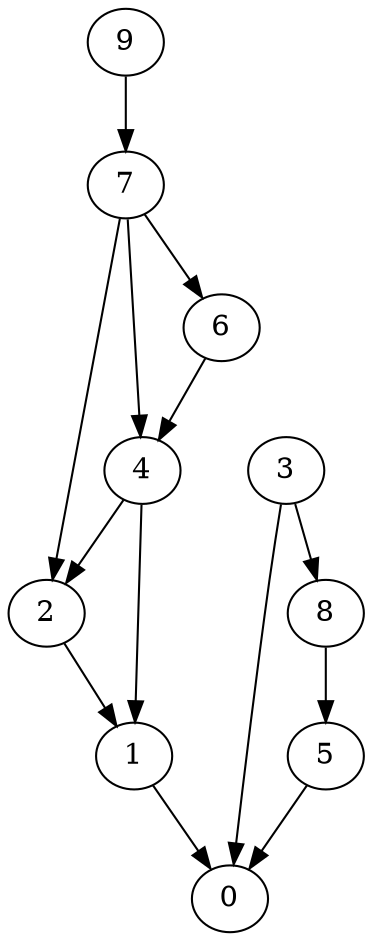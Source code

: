 digraph G {
  graph [splines=true overlap=false]
  node  [shape=ellipse, width=0.3, height=0.3]
  0 [label="0"];
  1 [label="1"];
  2 [label="2"];
  3 [label="3"];
  4 [label="4"];
  5 [label="5"];
  6 [label="6"];
  7 [label="7"];
  8 [label="8"];
  9 [label="9"];
  1 -> 0;
  2 -> 1;
  3 -> 0;
  3 -> 8;
  4 -> 1;
  4 -> 2;
  5 -> 0;
  6 -> 4;
  7 -> 2;
  7 -> 4;
  7 -> 6;
  8 -> 5;
  9 -> 7;
}
